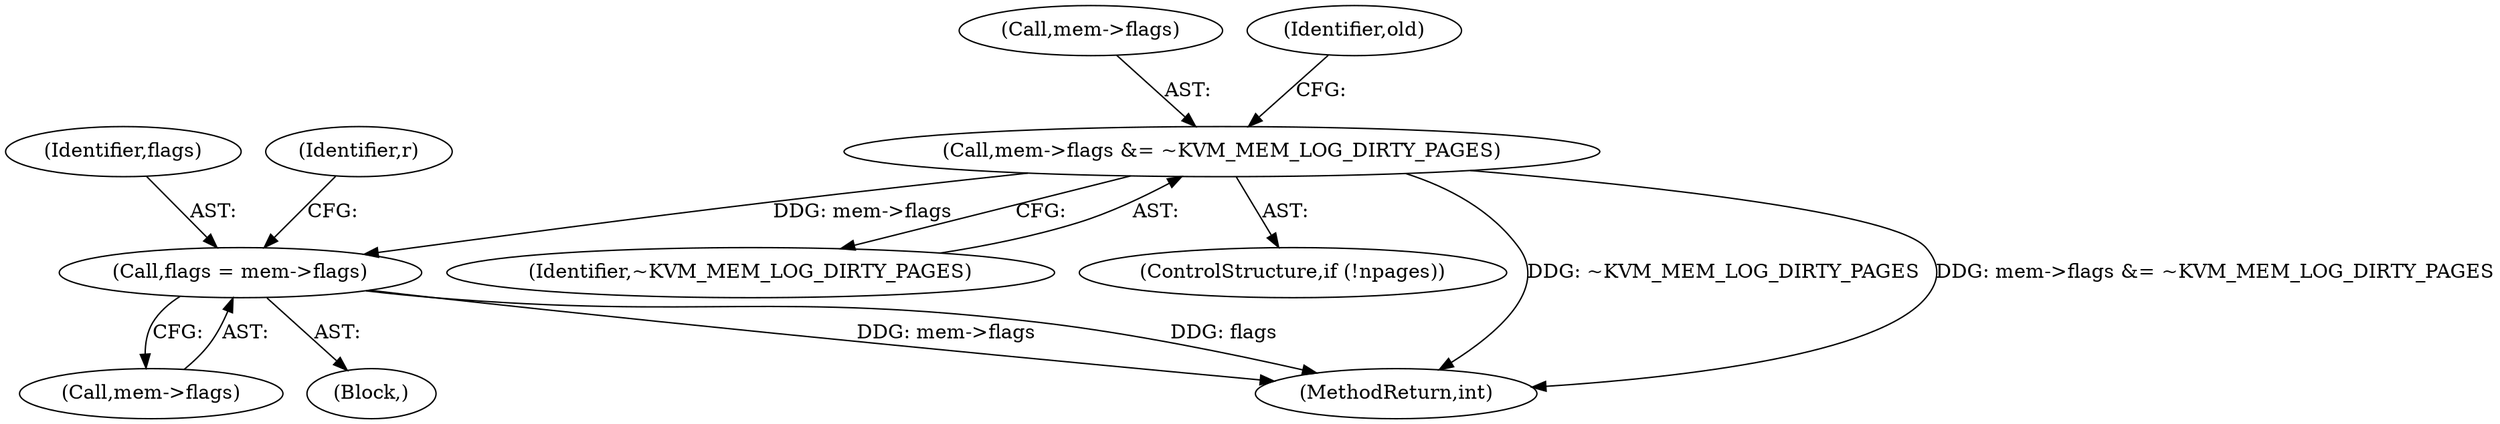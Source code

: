 digraph "0_linux_12d6e7538e2d418c08f082b1b44ffa5fb7270ed8@pointer" {
"1000233" [label="(Call,mem->flags &= ~KVM_MEM_LOG_DIRTY_PAGES)"];
"1000253" [label="(Call,flags = mem->flags)"];
"1000234" [label="(Call,mem->flags)"];
"1000255" [label="(Call,mem->flags)"];
"1000254" [label="(Identifier,flags)"];
"1000116" [label="(Block,)"];
"1000239" [label="(Identifier,old)"];
"1000253" [label="(Call,flags = mem->flags)"];
"1000233" [label="(Call,mem->flags &= ~KVM_MEM_LOG_DIRTY_PAGES)"];
"1000237" [label="(Identifier,~KVM_MEM_LOG_DIRTY_PAGES)"];
"1000230" [label="(ControlStructure,if (!npages))"];
"1000493" [label="(MethodReturn,int)"];
"1000259" [label="(Identifier,r)"];
"1000233" -> "1000230"  [label="AST: "];
"1000233" -> "1000237"  [label="CFG: "];
"1000234" -> "1000233"  [label="AST: "];
"1000237" -> "1000233"  [label="AST: "];
"1000239" -> "1000233"  [label="CFG: "];
"1000233" -> "1000493"  [label="DDG: ~KVM_MEM_LOG_DIRTY_PAGES"];
"1000233" -> "1000493"  [label="DDG: mem->flags &= ~KVM_MEM_LOG_DIRTY_PAGES"];
"1000233" -> "1000253"  [label="DDG: mem->flags"];
"1000253" -> "1000116"  [label="AST: "];
"1000253" -> "1000255"  [label="CFG: "];
"1000254" -> "1000253"  [label="AST: "];
"1000255" -> "1000253"  [label="AST: "];
"1000259" -> "1000253"  [label="CFG: "];
"1000253" -> "1000493"  [label="DDG: mem->flags"];
"1000253" -> "1000493"  [label="DDG: flags"];
}
